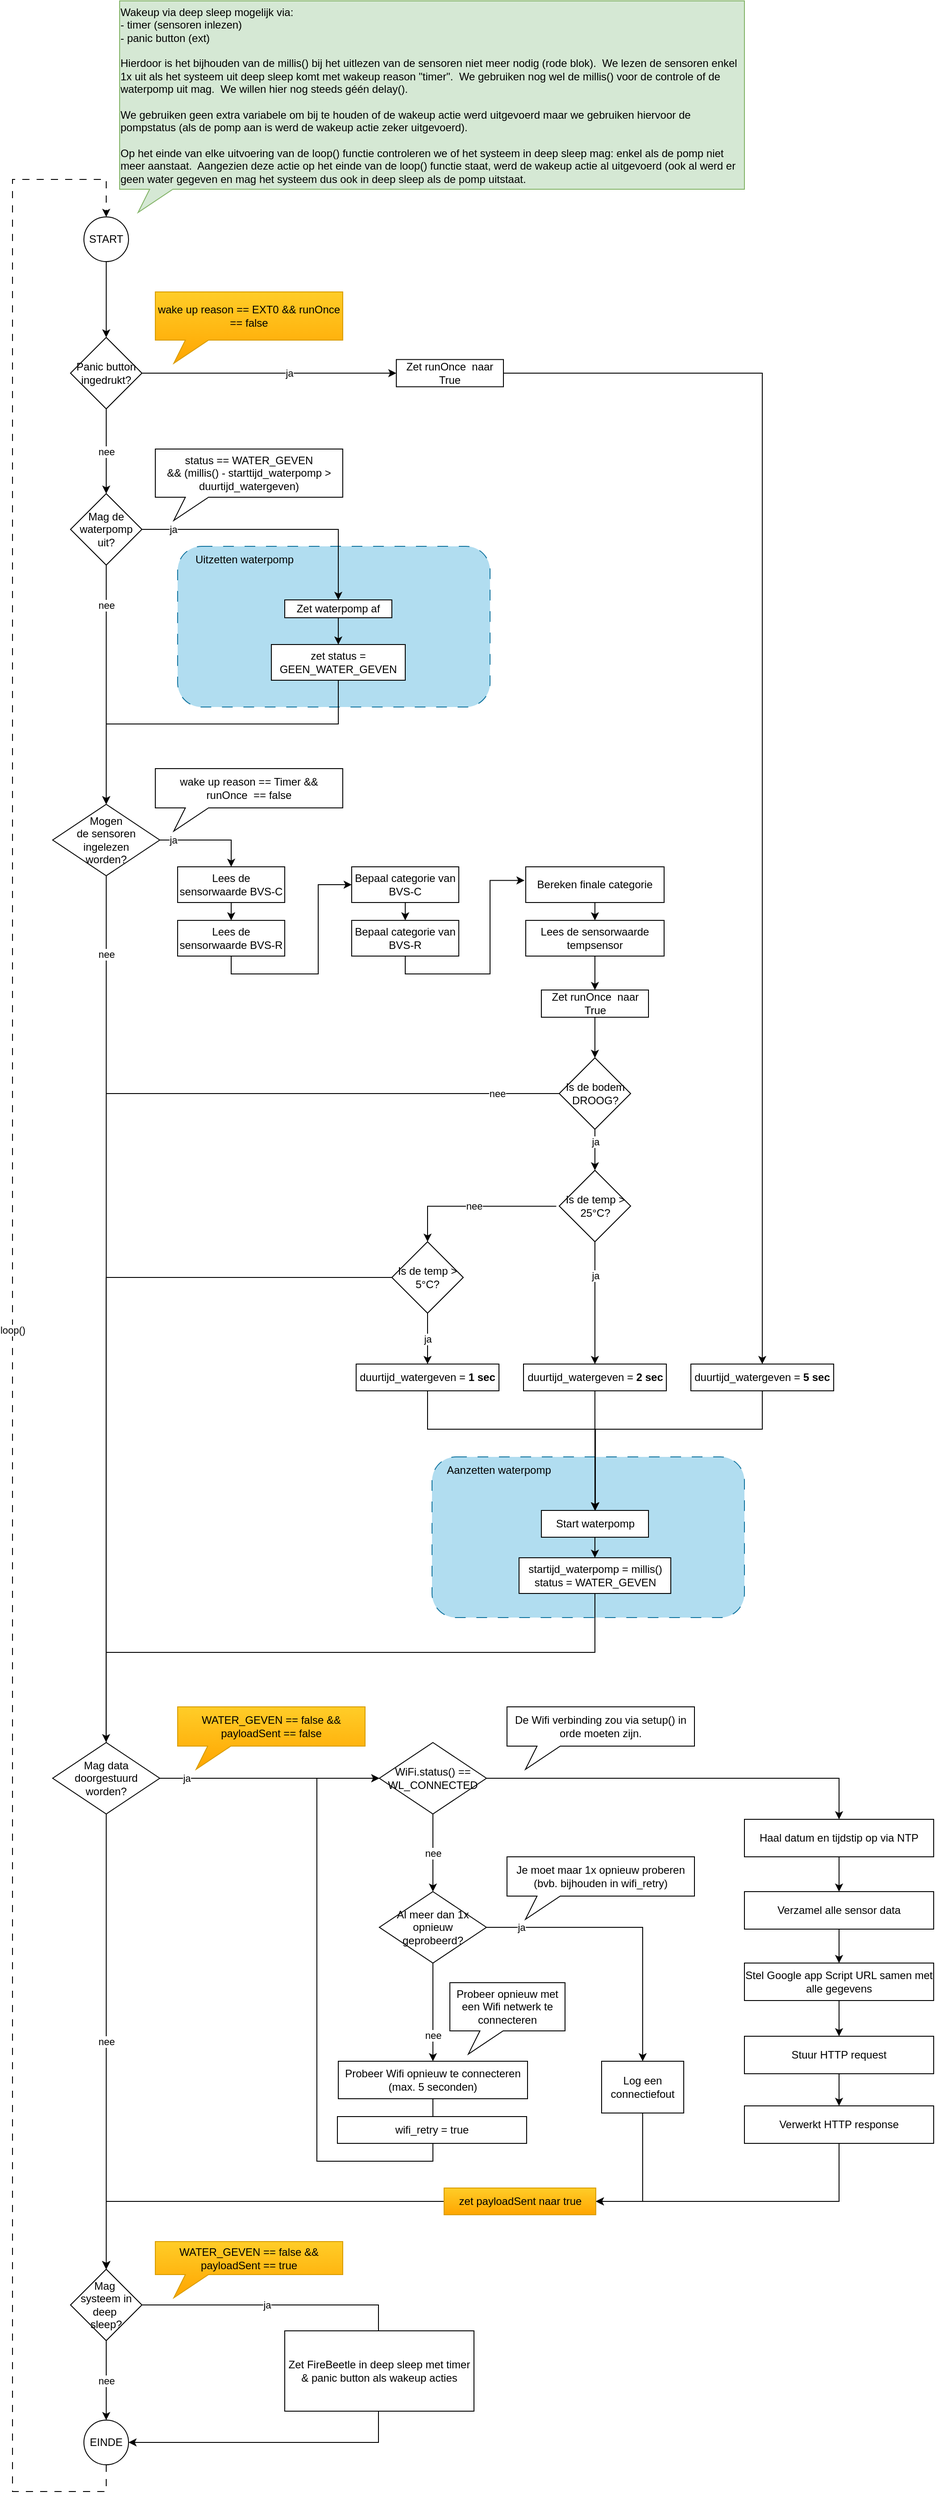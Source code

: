 <mxfile version="26.1.1">
  <diagram id="C5RBs43oDa-KdzZeNtuy" name="Page-1">
    <mxGraphModel dx="1471" dy="1125" grid="1" gridSize="10" guides="1" tooltips="1" connect="1" arrows="1" fold="1" page="1" pageScale="1" pageWidth="1654" pageHeight="2336" math="0" shadow="0">
      <root>
        <mxCell id="WIyWlLk6GJQsqaUBKTNV-0" />
        <mxCell id="WIyWlLk6GJQsqaUBKTNV-1" parent="WIyWlLk6GJQsqaUBKTNV-0" />
        <mxCell id="nx4mN9wmy4ZOvfLZEnnc-49" style="edgeStyle=orthogonalEdgeStyle;rounded=0;orthogonalLoop=1;jettySize=auto;html=1;exitX=0.5;exitY=1;exitDx=0;exitDy=0;entryX=0.5;entryY=0;entryDx=0;entryDy=0;" parent="WIyWlLk6GJQsqaUBKTNV-1" edge="1">
          <mxGeometry relative="1" as="geometry">
            <mxPoint x="-130" y="645" as="sourcePoint" />
          </mxGeometry>
        </mxCell>
        <mxCell id="nx4mN9wmy4ZOvfLZEnnc-50" style="edgeStyle=orthogonalEdgeStyle;rounded=0;orthogonalLoop=1;jettySize=auto;html=1;exitX=0.5;exitY=1;exitDx=0;exitDy=0;entryX=0.5;entryY=0;entryDx=0;entryDy=0;" parent="WIyWlLk6GJQsqaUBKTNV-1" edge="1">
          <mxGeometry relative="1" as="geometry">
            <mxPoint x="-130" y="720" as="sourcePoint" />
          </mxGeometry>
        </mxCell>
        <mxCell id="nx4mN9wmy4ZOvfLZEnnc-51" style="edgeStyle=orthogonalEdgeStyle;rounded=0;orthogonalLoop=1;jettySize=auto;html=1;exitX=0.5;exitY=1;exitDx=0;exitDy=0;entryX=0.5;entryY=0;entryDx=0;entryDy=0;" parent="WIyWlLk6GJQsqaUBKTNV-1" edge="1">
          <mxGeometry relative="1" as="geometry">
            <mxPoint x="-130" y="790" as="sourcePoint" />
          </mxGeometry>
        </mxCell>
        <mxCell id="nx4mN9wmy4ZOvfLZEnnc-52" style="edgeStyle=orthogonalEdgeStyle;rounded=0;orthogonalLoop=1;jettySize=auto;html=1;exitX=1;exitY=0.5;exitDx=0;exitDy=0;entryX=0;entryY=0.5;entryDx=0;entryDy=0;" parent="WIyWlLk6GJQsqaUBKTNV-1" edge="1">
          <mxGeometry relative="1" as="geometry">
            <mxPoint x="-80" y="835" as="sourcePoint" />
          </mxGeometry>
        </mxCell>
        <mxCell id="dcDvtBHvv8OwbOQFqPiR-0" value="&lt;div&gt;Mag&amp;nbsp;&lt;/div&gt;&lt;div&gt;systeem in deep&amp;nbsp;&lt;/div&gt;&lt;div&gt;sleep?&lt;/div&gt;" style="rhombus;whiteSpace=wrap;html=1;" vertex="1" parent="WIyWlLk6GJQsqaUBKTNV-1">
          <mxGeometry x="385" y="2571" width="80" height="80" as="geometry" />
        </mxCell>
        <mxCell id="dcDvtBHvv8OwbOQFqPiR-1" value="" style="rounded=1;whiteSpace=wrap;html=1;dashed=1;dashPattern=12 12;fillColor=#b1ddf0;strokeColor=#10739e;" vertex="1" parent="WIyWlLk6GJQsqaUBKTNV-1">
          <mxGeometry x="505" y="641" width="350" height="180" as="geometry" />
        </mxCell>
        <mxCell id="dcDvtBHvv8OwbOQFqPiR-2" value="" style="rounded=1;whiteSpace=wrap;html=1;dashed=1;dashPattern=12 12;fillColor=#b1ddf0;strokeColor=#10739e;" vertex="1" parent="WIyWlLk6GJQsqaUBKTNV-1">
          <mxGeometry x="790" y="1661" width="350" height="180" as="geometry" />
        </mxCell>
        <mxCell id="dcDvtBHvv8OwbOQFqPiR-3" value="START" style="ellipse;whiteSpace=wrap;html=1;aspect=fixed;" vertex="1" parent="WIyWlLk6GJQsqaUBKTNV-1">
          <mxGeometry x="400" y="272" width="50" height="50" as="geometry" />
        </mxCell>
        <mxCell id="dcDvtBHvv8OwbOQFqPiR-4" value="loop()" style="edgeStyle=orthogonalEdgeStyle;rounded=0;orthogonalLoop=1;jettySize=auto;html=1;exitX=0.5;exitY=1;exitDx=0;exitDy=0;entryX=0.5;entryY=0;entryDx=0;entryDy=0;dashed=1;dashPattern=8 8;" edge="1" parent="WIyWlLk6GJQsqaUBKTNV-1" source="dcDvtBHvv8OwbOQFqPiR-5" target="dcDvtBHvv8OwbOQFqPiR-3">
          <mxGeometry relative="1" as="geometry">
            <Array as="points">
              <mxPoint x="425" y="2820" />
              <mxPoint x="320" y="2820" />
              <mxPoint x="320" y="230" />
              <mxPoint x="425" y="230" />
            </Array>
          </mxGeometry>
        </mxCell>
        <mxCell id="dcDvtBHvv8OwbOQFqPiR-5" value="EINDE" style="ellipse;whiteSpace=wrap;html=1;aspect=fixed;" vertex="1" parent="WIyWlLk6GJQsqaUBKTNV-1">
          <mxGeometry x="400" y="2740" width="50" height="50" as="geometry" />
        </mxCell>
        <mxCell id="dcDvtBHvv8OwbOQFqPiR-6" value="" style="endArrow=classic;html=1;rounded=0;exitX=0.5;exitY=1;exitDx=0;exitDy=0;entryX=0.5;entryY=0;entryDx=0;entryDy=0;" edge="1" parent="WIyWlLk6GJQsqaUBKTNV-1" source="dcDvtBHvv8OwbOQFqPiR-10" target="dcDvtBHvv8OwbOQFqPiR-8">
          <mxGeometry width="50" height="50" relative="1" as="geometry">
            <mxPoint x="810" y="990" as="sourcePoint" />
            <mxPoint x="805.0" y="1040" as="targetPoint" />
          </mxGeometry>
        </mxCell>
        <mxCell id="dcDvtBHvv8OwbOQFqPiR-7" style="edgeStyle=orthogonalEdgeStyle;rounded=0;orthogonalLoop=1;jettySize=auto;html=1;exitX=0.5;exitY=1;exitDx=0;exitDy=0;entryX=0;entryY=0.5;entryDx=0;entryDy=0;" edge="1" parent="WIyWlLk6GJQsqaUBKTNV-1" source="dcDvtBHvv8OwbOQFqPiR-8" target="dcDvtBHvv8OwbOQFqPiR-12">
          <mxGeometry relative="1" as="geometry" />
        </mxCell>
        <mxCell id="dcDvtBHvv8OwbOQFqPiR-8" value="&lt;div&gt;Lees de sensorwaarde BVS-R&lt;/div&gt;" style="rounded=0;whiteSpace=wrap;html=1;" vertex="1" parent="WIyWlLk6GJQsqaUBKTNV-1">
          <mxGeometry x="505" y="1060" width="120" height="40" as="geometry" />
        </mxCell>
        <mxCell id="dcDvtBHvv8OwbOQFqPiR-9" value="nee" style="endArrow=classic;html=1;rounded=0;exitX=0.5;exitY=1;exitDx=0;exitDy=0;entryX=0.5;entryY=0;entryDx=0;entryDy=0;" edge="1" parent="WIyWlLk6GJQsqaUBKTNV-1" source="dcDvtBHvv8OwbOQFqPiR-42" target="dcDvtBHvv8OwbOQFqPiR-29">
          <mxGeometry width="50" height="50" relative="1" as="geometry">
            <mxPoint x="865" y="612" as="sourcePoint" />
            <mxPoint x="855" y="1052" as="targetPoint" />
          </mxGeometry>
        </mxCell>
        <mxCell id="dcDvtBHvv8OwbOQFqPiR-10" value="&lt;div&gt;Lees de sensorwaarde BVS-C&lt;/div&gt;" style="rounded=0;whiteSpace=wrap;html=1;" vertex="1" parent="WIyWlLk6GJQsqaUBKTNV-1">
          <mxGeometry x="505" y="1000" width="120" height="40" as="geometry" />
        </mxCell>
        <mxCell id="dcDvtBHvv8OwbOQFqPiR-11" style="edgeStyle=orthogonalEdgeStyle;rounded=0;orthogonalLoop=1;jettySize=auto;html=1;exitX=0.5;exitY=1;exitDx=0;exitDy=0;entryX=0.5;entryY=0;entryDx=0;entryDy=0;" edge="1" parent="WIyWlLk6GJQsqaUBKTNV-1" source="dcDvtBHvv8OwbOQFqPiR-12" target="dcDvtBHvv8OwbOQFqPiR-13">
          <mxGeometry relative="1" as="geometry" />
        </mxCell>
        <mxCell id="dcDvtBHvv8OwbOQFqPiR-12" value="Bepaal categorie van BVS-C" style="rounded=0;whiteSpace=wrap;html=1;" vertex="1" parent="WIyWlLk6GJQsqaUBKTNV-1">
          <mxGeometry x="700" y="1000" width="120" height="40" as="geometry" />
        </mxCell>
        <mxCell id="dcDvtBHvv8OwbOQFqPiR-13" value="Bepaal categorie van BVS-R" style="rounded=0;whiteSpace=wrap;html=1;" vertex="1" parent="WIyWlLk6GJQsqaUBKTNV-1">
          <mxGeometry x="700" y="1060" width="120" height="40" as="geometry" />
        </mxCell>
        <mxCell id="dcDvtBHvv8OwbOQFqPiR-100" value="" style="edgeStyle=orthogonalEdgeStyle;rounded=0;orthogonalLoop=1;jettySize=auto;html=1;" edge="1" parent="WIyWlLk6GJQsqaUBKTNV-1" source="dcDvtBHvv8OwbOQFqPiR-14" target="dcDvtBHvv8OwbOQFqPiR-99">
          <mxGeometry relative="1" as="geometry" />
        </mxCell>
        <mxCell id="dcDvtBHvv8OwbOQFqPiR-14" value="Lees de sensorwaarde tempsensor" style="rounded=0;whiteSpace=wrap;html=1;" vertex="1" parent="WIyWlLk6GJQsqaUBKTNV-1">
          <mxGeometry x="895" y="1060" width="155" height="40" as="geometry" />
        </mxCell>
        <mxCell id="dcDvtBHvv8OwbOQFqPiR-15" style="edgeStyle=orthogonalEdgeStyle;rounded=0;orthogonalLoop=1;jettySize=auto;html=1;exitX=0.5;exitY=1;exitDx=0;exitDy=0;entryX=0.5;entryY=0;entryDx=0;entryDy=0;" edge="1" parent="WIyWlLk6GJQsqaUBKTNV-1" source="dcDvtBHvv8OwbOQFqPiR-16" target="dcDvtBHvv8OwbOQFqPiR-14">
          <mxGeometry relative="1" as="geometry" />
        </mxCell>
        <mxCell id="dcDvtBHvv8OwbOQFqPiR-16" value="Bereken finale categorie" style="rounded=0;whiteSpace=wrap;html=1;" vertex="1" parent="WIyWlLk6GJQsqaUBKTNV-1">
          <mxGeometry x="895" y="1000" width="155" height="40" as="geometry" />
        </mxCell>
        <mxCell id="dcDvtBHvv8OwbOQFqPiR-17" style="edgeStyle=orthogonalEdgeStyle;rounded=0;orthogonalLoop=1;jettySize=auto;html=1;exitX=0.5;exitY=1;exitDx=0;exitDy=0;entryX=-0.009;entryY=0.382;entryDx=0;entryDy=0;entryPerimeter=0;" edge="1" parent="WIyWlLk6GJQsqaUBKTNV-1" source="dcDvtBHvv8OwbOQFqPiR-13" target="dcDvtBHvv8OwbOQFqPiR-16">
          <mxGeometry relative="1" as="geometry">
            <Array as="points">
              <mxPoint x="760" y="1120" />
              <mxPoint x="855" y="1120" />
              <mxPoint x="855" y="1015" />
            </Array>
          </mxGeometry>
        </mxCell>
        <mxCell id="dcDvtBHvv8OwbOQFqPiR-18" value="ja" style="edgeStyle=orthogonalEdgeStyle;rounded=0;orthogonalLoop=1;jettySize=auto;html=1;exitX=0.5;exitY=1;exitDx=0;exitDy=0;entryX=0.5;entryY=0;entryDx=0;entryDy=0;" edge="1" parent="WIyWlLk6GJQsqaUBKTNV-1" source="dcDvtBHvv8OwbOQFqPiR-20" target="dcDvtBHvv8OwbOQFqPiR-24">
          <mxGeometry x="-0.422" relative="1" as="geometry">
            <mxPoint as="offset" />
          </mxGeometry>
        </mxCell>
        <mxCell id="dcDvtBHvv8OwbOQFqPiR-19" value="nee" style="edgeStyle=orthogonalEdgeStyle;rounded=0;orthogonalLoop=1;jettySize=auto;html=1;exitX=0;exitY=0.5;exitDx=0;exitDy=0;entryX=0.5;entryY=0;entryDx=0;entryDy=0;" edge="1" parent="WIyWlLk6GJQsqaUBKTNV-1" source="dcDvtBHvv8OwbOQFqPiR-20" target="dcDvtBHvv8OwbOQFqPiR-0">
          <mxGeometry x="-0.924" relative="1" as="geometry">
            <mxPoint as="offset" />
          </mxGeometry>
        </mxCell>
        <mxCell id="dcDvtBHvv8OwbOQFqPiR-20" value="Is de bodem DROOG?" style="rhombus;whiteSpace=wrap;html=1;" vertex="1" parent="WIyWlLk6GJQsqaUBKTNV-1">
          <mxGeometry x="932.5" y="1214" width="80" height="80" as="geometry" />
        </mxCell>
        <mxCell id="dcDvtBHvv8OwbOQFqPiR-21" style="edgeStyle=orthogonalEdgeStyle;rounded=0;orthogonalLoop=1;jettySize=auto;html=1;exitX=0.5;exitY=1;exitDx=0;exitDy=0;entryX=0.5;entryY=0;entryDx=0;entryDy=0;" edge="1" parent="WIyWlLk6GJQsqaUBKTNV-1" source="dcDvtBHvv8OwbOQFqPiR-22" target="dcDvtBHvv8OwbOQFqPiR-36">
          <mxGeometry relative="1" as="geometry" />
        </mxCell>
        <mxCell id="dcDvtBHvv8OwbOQFqPiR-22" value="Start waterpomp" style="rounded=0;whiteSpace=wrap;html=1;" vertex="1" parent="WIyWlLk6GJQsqaUBKTNV-1">
          <mxGeometry x="912.5" y="1721" width="120" height="30" as="geometry" />
        </mxCell>
        <mxCell id="dcDvtBHvv8OwbOQFqPiR-23" value="nee" style="edgeStyle=orthogonalEdgeStyle;rounded=0;orthogonalLoop=1;jettySize=auto;html=1;exitX=-0.041;exitY=0.503;exitDx=0;exitDy=0;entryX=0.5;entryY=0;entryDx=0;entryDy=0;exitPerimeter=0;" edge="1" parent="WIyWlLk6GJQsqaUBKTNV-1" source="dcDvtBHvv8OwbOQFqPiR-24" target="dcDvtBHvv8OwbOQFqPiR-50">
          <mxGeometry relative="1" as="geometry" />
        </mxCell>
        <mxCell id="dcDvtBHvv8OwbOQFqPiR-24" value="Is de temp &amp;gt; 25°C?" style="rhombus;whiteSpace=wrap;html=1;" vertex="1" parent="WIyWlLk6GJQsqaUBKTNV-1">
          <mxGeometry x="932.5" y="1340" width="80" height="80" as="geometry" />
        </mxCell>
        <mxCell id="dcDvtBHvv8OwbOQFqPiR-25" style="edgeStyle=orthogonalEdgeStyle;rounded=0;orthogonalLoop=1;jettySize=auto;html=1;exitX=0.5;exitY=1;exitDx=0;exitDy=0;entryX=0.5;entryY=0;entryDx=0;entryDy=0;" edge="1" parent="WIyWlLk6GJQsqaUBKTNV-1" source="dcDvtBHvv8OwbOQFqPiR-26" target="dcDvtBHvv8OwbOQFqPiR-22">
          <mxGeometry relative="1" as="geometry">
            <mxPoint x="850" y="1720" as="targetPoint" />
            <Array as="points">
              <mxPoint x="973" y="1680" />
              <mxPoint x="973" y="1680" />
            </Array>
          </mxGeometry>
        </mxCell>
        <mxCell id="dcDvtBHvv8OwbOQFqPiR-26" value="duurtijd_watergeven = &lt;b&gt;2 sec&lt;/b&gt;" style="whiteSpace=wrap;html=1;" vertex="1" parent="WIyWlLk6GJQsqaUBKTNV-1">
          <mxGeometry x="892.5" y="1557" width="160" height="30" as="geometry" />
        </mxCell>
        <mxCell id="dcDvtBHvv8OwbOQFqPiR-27" value="&lt;div&gt;ja&lt;/div&gt;" style="edgeStyle=orthogonalEdgeStyle;rounded=0;orthogonalLoop=1;jettySize=auto;html=1;exitX=1;exitY=0.5;exitDx=0;exitDy=0;entryX=0.5;entryY=0;entryDx=0;entryDy=0;" edge="1" parent="WIyWlLk6GJQsqaUBKTNV-1" source="dcDvtBHvv8OwbOQFqPiR-29" target="dcDvtBHvv8OwbOQFqPiR-31">
          <mxGeometry x="-0.766" relative="1" as="geometry">
            <mxPoint as="offset" />
          </mxGeometry>
        </mxCell>
        <mxCell id="dcDvtBHvv8OwbOQFqPiR-28" value="nee" style="edgeStyle=orthogonalEdgeStyle;rounded=0;orthogonalLoop=1;jettySize=auto;html=1;exitX=0.5;exitY=1;exitDx=0;exitDy=0;entryX=0.5;entryY=0;entryDx=0;entryDy=0;" edge="1" parent="WIyWlLk6GJQsqaUBKTNV-1" source="dcDvtBHvv8OwbOQFqPiR-29" target="dcDvtBHvv8OwbOQFqPiR-39">
          <mxGeometry x="-0.667" relative="1" as="geometry">
            <mxPoint as="offset" />
          </mxGeometry>
        </mxCell>
        <mxCell id="dcDvtBHvv8OwbOQFqPiR-29" value="Mag de waterpomp uit?" style="rhombus;whiteSpace=wrap;html=1;" vertex="1" parent="WIyWlLk6GJQsqaUBKTNV-1">
          <mxGeometry x="385" y="582" width="80" height="80" as="geometry" />
        </mxCell>
        <mxCell id="dcDvtBHvv8OwbOQFqPiR-30" value="" style="edgeStyle=orthogonalEdgeStyle;rounded=0;orthogonalLoop=1;jettySize=auto;html=1;" edge="1" parent="WIyWlLk6GJQsqaUBKTNV-1" source="dcDvtBHvv8OwbOQFqPiR-31" target="dcDvtBHvv8OwbOQFqPiR-34">
          <mxGeometry relative="1" as="geometry" />
        </mxCell>
        <mxCell id="dcDvtBHvv8OwbOQFqPiR-31" value="Zet waterpomp af" style="rounded=0;whiteSpace=wrap;html=1;" vertex="1" parent="WIyWlLk6GJQsqaUBKTNV-1">
          <mxGeometry x="625" y="701" width="120" height="20" as="geometry" />
        </mxCell>
        <mxCell id="dcDvtBHvv8OwbOQFqPiR-32" value="status == WATER_GEVEN&lt;br&gt;&amp;amp;&amp;amp; (millis() - starttijd_waterpomp &amp;gt; duurtijd_watergeven)" style="whiteSpace=wrap;html=1;shape=mxgraph.basic.rectCallout;dx=46.67;dy=26;boundedLbl=1;" vertex="1" parent="WIyWlLk6GJQsqaUBKTNV-1">
          <mxGeometry x="480" y="532" width="210" height="80" as="geometry" />
        </mxCell>
        <mxCell id="dcDvtBHvv8OwbOQFqPiR-33" style="edgeStyle=orthogonalEdgeStyle;rounded=0;orthogonalLoop=1;jettySize=auto;html=1;exitX=0.5;exitY=1;exitDx=0;exitDy=0;entryX=0.5;entryY=0;entryDx=0;entryDy=0;" edge="1" parent="WIyWlLk6GJQsqaUBKTNV-1" source="dcDvtBHvv8OwbOQFqPiR-34" target="dcDvtBHvv8OwbOQFqPiR-39">
          <mxGeometry relative="1" as="geometry">
            <Array as="points">
              <mxPoint x="685" y="840" />
              <mxPoint x="425" y="840" />
            </Array>
          </mxGeometry>
        </mxCell>
        <mxCell id="dcDvtBHvv8OwbOQFqPiR-34" value="zet status = GEEN_WATER_GEVEN" style="rounded=0;whiteSpace=wrap;html=1;" vertex="1" parent="WIyWlLk6GJQsqaUBKTNV-1">
          <mxGeometry x="610" y="751" width="150" height="40" as="geometry" />
        </mxCell>
        <mxCell id="dcDvtBHvv8OwbOQFqPiR-35" style="edgeStyle=orthogonalEdgeStyle;rounded=0;orthogonalLoop=1;jettySize=auto;html=1;exitX=0.5;exitY=1;exitDx=0;exitDy=0;entryX=0.5;entryY=0;entryDx=0;entryDy=0;" edge="1" parent="WIyWlLk6GJQsqaUBKTNV-1" source="dcDvtBHvv8OwbOQFqPiR-36" target="dcDvtBHvv8OwbOQFqPiR-0">
          <mxGeometry relative="1" as="geometry">
            <Array as="points">
              <mxPoint x="973" y="1880" />
              <mxPoint x="425" y="1880" />
            </Array>
          </mxGeometry>
        </mxCell>
        <mxCell id="dcDvtBHvv8OwbOQFqPiR-36" value="startijd_waterpomp = millis()&lt;br&gt;status = WATER_GEVEN" style="rounded=0;whiteSpace=wrap;html=1;" vertex="1" parent="WIyWlLk6GJQsqaUBKTNV-1">
          <mxGeometry x="887.5" y="1774" width="170" height="40" as="geometry" />
        </mxCell>
        <mxCell id="dcDvtBHvv8OwbOQFqPiR-37" value="ja" style="edgeStyle=orthogonalEdgeStyle;rounded=0;orthogonalLoop=1;jettySize=auto;html=1;exitX=1;exitY=0.5;exitDx=0;exitDy=0;entryX=0.5;entryY=0;entryDx=0;entryDy=0;" edge="1" parent="WIyWlLk6GJQsqaUBKTNV-1" source="dcDvtBHvv8OwbOQFqPiR-39" target="dcDvtBHvv8OwbOQFqPiR-10">
          <mxGeometry x="-0.727" relative="1" as="geometry">
            <mxPoint as="offset" />
          </mxGeometry>
        </mxCell>
        <mxCell id="dcDvtBHvv8OwbOQFqPiR-38" value="nee" style="edgeStyle=orthogonalEdgeStyle;rounded=0;orthogonalLoop=1;jettySize=auto;html=1;exitX=0.5;exitY=1;exitDx=0;exitDy=0;entryX=0.5;entryY=0;entryDx=0;entryDy=0;" edge="1" parent="WIyWlLk6GJQsqaUBKTNV-1" source="dcDvtBHvv8OwbOQFqPiR-39" target="dcDvtBHvv8OwbOQFqPiR-0">
          <mxGeometry x="-0.887" relative="1" as="geometry">
            <mxPoint as="offset" />
          </mxGeometry>
        </mxCell>
        <mxCell id="dcDvtBHvv8OwbOQFqPiR-39" value="Mogen &lt;br&gt;de sensoren ingelezen &lt;br&gt;worden?" style="rhombus;whiteSpace=wrap;html=1;" vertex="1" parent="WIyWlLk6GJQsqaUBKTNV-1">
          <mxGeometry x="365" y="930" width="120" height="80" as="geometry" />
        </mxCell>
        <mxCell id="dcDvtBHvv8OwbOQFqPiR-40" value="wake up reason == Timer &amp;amp;&amp;amp; runOnce&amp;nbsp;&amp;nbsp;== false" style="whiteSpace=wrap;html=1;shape=mxgraph.basic.rectCallout;dx=46.67;dy=26;boundedLbl=1;" vertex="1" parent="WIyWlLk6GJQsqaUBKTNV-1">
          <mxGeometry x="480" y="890" width="210" height="70" as="geometry" />
        </mxCell>
        <mxCell id="dcDvtBHvv8OwbOQFqPiR-41" value="" style="endArrow=classic;html=1;rounded=0;exitX=0.5;exitY=1;exitDx=0;exitDy=0;entryX=0.5;entryY=0;entryDx=0;entryDy=0;" edge="1" parent="WIyWlLk6GJQsqaUBKTNV-1" source="dcDvtBHvv8OwbOQFqPiR-3" target="dcDvtBHvv8OwbOQFqPiR-42">
          <mxGeometry width="50" height="50" relative="1" as="geometry">
            <mxPoint x="425" y="172" as="sourcePoint" />
            <mxPoint x="425" y="582" as="targetPoint" />
          </mxGeometry>
        </mxCell>
        <mxCell id="dcDvtBHvv8OwbOQFqPiR-97" style="edgeStyle=orthogonalEdgeStyle;rounded=0;orthogonalLoop=1;jettySize=auto;html=1;exitX=1;exitY=0.5;exitDx=0;exitDy=0;entryX=0;entryY=0.5;entryDx=0;entryDy=0;" edge="1" parent="WIyWlLk6GJQsqaUBKTNV-1" source="dcDvtBHvv8OwbOQFqPiR-42" target="dcDvtBHvv8OwbOQFqPiR-94">
          <mxGeometry relative="1" as="geometry" />
        </mxCell>
        <mxCell id="dcDvtBHvv8OwbOQFqPiR-42" value="Panic button ingedrukt?" style="rhombus;whiteSpace=wrap;html=1;" vertex="1" parent="WIyWlLk6GJQsqaUBKTNV-1">
          <mxGeometry x="385" y="407" width="80" height="80" as="geometry" />
        </mxCell>
        <mxCell id="dcDvtBHvv8OwbOQFqPiR-43" value="ja" style="edgeStyle=orthogonalEdgeStyle;rounded=0;orthogonalLoop=1;jettySize=auto;html=1;entryX=0.5;entryY=0;entryDx=0;entryDy=0;" edge="1" parent="WIyWlLk6GJQsqaUBKTNV-1" source="dcDvtBHvv8OwbOQFqPiR-94" target="dcDvtBHvv8OwbOQFqPiR-54">
          <mxGeometry x="-1" y="-240" relative="1" as="geometry">
            <mxPoint x="1290" y="1530" as="targetPoint" />
            <mxPoint x="465" y="321" as="sourcePoint" />
            <mxPoint x="-240" y="-240" as="offset" />
          </mxGeometry>
        </mxCell>
        <mxCell id="dcDvtBHvv8OwbOQFqPiR-44" value="wake up reason == EXT0 &amp;amp;&amp;amp; runOnce == false" style="whiteSpace=wrap;html=1;shape=mxgraph.basic.rectCallout;dx=46.67;dy=26;boundedLbl=1;fillColor=#ffcd28;gradientColor=#ffa500;strokeColor=#d79b00;" vertex="1" parent="WIyWlLk6GJQsqaUBKTNV-1">
          <mxGeometry x="480" y="356" width="210" height="80" as="geometry" />
        </mxCell>
        <mxCell id="dcDvtBHvv8OwbOQFqPiR-45" value="Aanzetten waterpomp" style="text;html=1;align=center;verticalAlign=middle;whiteSpace=wrap;rounded=0;" vertex="1" parent="WIyWlLk6GJQsqaUBKTNV-1">
          <mxGeometry x="800" y="1661" width="130" height="30" as="geometry" />
        </mxCell>
        <mxCell id="dcDvtBHvv8OwbOQFqPiR-46" value="Uitzetten waterpomp" style="text;html=1;align=center;verticalAlign=middle;whiteSpace=wrap;rounded=0;" vertex="1" parent="WIyWlLk6GJQsqaUBKTNV-1">
          <mxGeometry x="515" y="641" width="130" height="30" as="geometry" />
        </mxCell>
        <mxCell id="dcDvtBHvv8OwbOQFqPiR-47" value="ja" style="edgeStyle=orthogonalEdgeStyle;rounded=0;orthogonalLoop=1;jettySize=auto;html=1;exitX=0.5;exitY=1;exitDx=0;exitDy=0;" edge="1" parent="WIyWlLk6GJQsqaUBKTNV-1" source="dcDvtBHvv8OwbOQFqPiR-24" target="dcDvtBHvv8OwbOQFqPiR-26">
          <mxGeometry x="-0.455" relative="1" as="geometry">
            <mxPoint x="933" y="1380" as="sourcePoint" />
            <mxPoint x="973" y="1470" as="targetPoint" />
            <Array as="points" />
            <mxPoint as="offset" />
          </mxGeometry>
        </mxCell>
        <mxCell id="dcDvtBHvv8OwbOQFqPiR-48" value="ja" style="edgeStyle=orthogonalEdgeStyle;rounded=0;orthogonalLoop=1;jettySize=auto;html=1;exitX=0.5;exitY=1;exitDx=0;exitDy=0;entryX=0.5;entryY=0;entryDx=0;entryDy=0;" edge="1" parent="WIyWlLk6GJQsqaUBKTNV-1" source="dcDvtBHvv8OwbOQFqPiR-50" target="dcDvtBHvv8OwbOQFqPiR-52">
          <mxGeometry relative="1" as="geometry">
            <mxPoint x="785" y="1530" as="targetPoint" />
          </mxGeometry>
        </mxCell>
        <mxCell id="dcDvtBHvv8OwbOQFqPiR-49" value="ja" style="edgeStyle=orthogonalEdgeStyle;rounded=0;orthogonalLoop=1;jettySize=auto;html=1;exitX=1;exitY=0.5;exitDx=0;exitDy=0;entryX=0;entryY=0.5;entryDx=0;entryDy=0;" edge="1" parent="WIyWlLk6GJQsqaUBKTNV-1" source="dcDvtBHvv8OwbOQFqPiR-61" target="dcDvtBHvv8OwbOQFqPiR-65">
          <mxGeometry x="-0.757" relative="1" as="geometry">
            <mxPoint as="offset" />
          </mxGeometry>
        </mxCell>
        <mxCell id="dcDvtBHvv8OwbOQFqPiR-50" value="Is de temp &amp;gt; 5°C?" style="rhombus;whiteSpace=wrap;html=1;" vertex="1" parent="WIyWlLk6GJQsqaUBKTNV-1">
          <mxGeometry x="745" y="1420" width="80" height="80" as="geometry" />
        </mxCell>
        <mxCell id="dcDvtBHvv8OwbOQFqPiR-51" style="edgeStyle=orthogonalEdgeStyle;rounded=0;orthogonalLoop=1;jettySize=auto;html=1;exitX=0.5;exitY=1;exitDx=0;exitDy=0;" edge="1" parent="WIyWlLk6GJQsqaUBKTNV-1" source="dcDvtBHvv8OwbOQFqPiR-52" target="dcDvtBHvv8OwbOQFqPiR-22">
          <mxGeometry relative="1" as="geometry">
            <Array as="points">
              <mxPoint x="785" y="1630" />
              <mxPoint x="973" y="1630" />
            </Array>
          </mxGeometry>
        </mxCell>
        <mxCell id="dcDvtBHvv8OwbOQFqPiR-52" value="duurtijd_watergeven = &lt;b&gt;1 sec&lt;/b&gt;" style="whiteSpace=wrap;html=1;" vertex="1" parent="WIyWlLk6GJQsqaUBKTNV-1">
          <mxGeometry x="705" y="1557" width="160" height="30" as="geometry" />
        </mxCell>
        <mxCell id="dcDvtBHvv8OwbOQFqPiR-53" style="edgeStyle=orthogonalEdgeStyle;rounded=0;orthogonalLoop=1;jettySize=auto;html=1;entryX=0.5;entryY=0;entryDx=0;entryDy=0;" edge="1" parent="WIyWlLk6GJQsqaUBKTNV-1" source="dcDvtBHvv8OwbOQFqPiR-54" target="dcDvtBHvv8OwbOQFqPiR-22">
          <mxGeometry relative="1" as="geometry">
            <Array as="points">
              <mxPoint x="1160" y="1630" />
              <mxPoint x="973" y="1630" />
            </Array>
          </mxGeometry>
        </mxCell>
        <mxCell id="dcDvtBHvv8OwbOQFqPiR-54" value="duurtijd_watergeven = &lt;b&gt;5 sec&lt;/b&gt;" style="whiteSpace=wrap;html=1;" vertex="1" parent="WIyWlLk6GJQsqaUBKTNV-1">
          <mxGeometry x="1080" y="1557" width="160" height="30" as="geometry" />
        </mxCell>
        <mxCell id="dcDvtBHvv8OwbOQFqPiR-55" value="nee" style="edgeStyle=orthogonalEdgeStyle;rounded=0;orthogonalLoop=1;jettySize=auto;html=1;entryX=0.5;entryY=0;entryDx=0;entryDy=0;" edge="1" parent="WIyWlLk6GJQsqaUBKTNV-1" source="dcDvtBHvv8OwbOQFqPiR-0" target="dcDvtBHvv8OwbOQFqPiR-5">
          <mxGeometry relative="1" as="geometry" />
        </mxCell>
        <mxCell id="dcDvtBHvv8OwbOQFqPiR-56" value="ja" style="edgeStyle=orthogonalEdgeStyle;rounded=0;orthogonalLoop=1;jettySize=auto;html=1;entryX=1;entryY=0.5;entryDx=0;entryDy=0;" edge="1" parent="WIyWlLk6GJQsqaUBKTNV-1" source="dcDvtBHvv8OwbOQFqPiR-0" target="dcDvtBHvv8OwbOQFqPiR-5">
          <mxGeometry x="-0.6" relative="1" as="geometry">
            <mxPoint x="630" y="2660" as="targetPoint" />
            <mxPoint x="465" y="2493" as="sourcePoint" />
            <mxPoint as="offset" />
            <Array as="points">
              <mxPoint x="730" y="2611" />
              <mxPoint x="730" y="2765" />
            </Array>
          </mxGeometry>
        </mxCell>
        <mxCell id="dcDvtBHvv8OwbOQFqPiR-57" value="WATER_GEVEN == false &amp;amp;&amp;amp; payloadSent == true" style="whiteSpace=wrap;html=1;shape=mxgraph.basic.rectCallout;dx=46.67;dy=26;boundedLbl=1;fillColor=#ffcd28;gradientColor=#ffa500;strokeColor=#d79b00;" vertex="1" parent="WIyWlLk6GJQsqaUBKTNV-1">
          <mxGeometry x="480" y="2540" width="210" height="63" as="geometry" />
        </mxCell>
        <mxCell id="dcDvtBHvv8OwbOQFqPiR-58" value="&lt;div align=&quot;left&quot;&gt;Wakeup via deep sleep mogelijk via:&lt;br&gt;- timer (sensoren inlezen)&lt;br&gt;- panic button (ext)&lt;br&gt;&lt;br&gt;Hierdoor is het bijhouden van de millis() bij het uitlezen van de sensoren niet meer nodig (rode blok).&amp;nbsp; We lezen de sensoren enkel 1x uit als het systeem uit deep sleep komt met wakeup reason &quot;timer&quot;.&amp;nbsp; We gebruiken nog wel de millis() voor de controle of de waterpomp uit mag.&amp;nbsp; We willen hier nog steeds géén delay().&lt;/div&gt;&lt;div align=&quot;left&quot;&gt;&lt;br&gt;&lt;/div&gt;&lt;div align=&quot;left&quot;&gt;We gebruiken geen extra variabele om bij te houden of de wakeup actie werd uitgevoerd maar we gebruiken hiervoor de pompstatus (als de pomp aan is werd de wakeup actie zeker uitgevoerd).&lt;/div&gt;&lt;div align=&quot;left&quot;&gt;&lt;br&gt;&lt;/div&gt;&lt;div align=&quot;left&quot;&gt;Op het einde van elke uitvoering van de loop() functie controleren we of het systeem in deep sleep mag: enkel als de pomp niet meer aanstaat.&amp;nbsp; Aangezien deze actie op het einde van de loop() functie staat, werd de wakeup actie al uitgevoerd (ook al werd er geen water gegeven en mag het systeem dus ook in deep sleep als de pomp uitstaat.&lt;/div&gt;" style="whiteSpace=wrap;html=1;shape=mxgraph.basic.rectCallout;dx=46.67;dy=26;boundedLbl=1;fillColor=#d5e8d4;strokeColor=#82b366;" vertex="1" parent="WIyWlLk6GJQsqaUBKTNV-1">
          <mxGeometry x="440" y="30" width="700" height="237" as="geometry" />
        </mxCell>
        <mxCell id="dcDvtBHvv8OwbOQFqPiR-59" value="" style="edgeStyle=orthogonalEdgeStyle;rounded=0;orthogonalLoop=1;jettySize=auto;html=1;exitX=0;exitY=0.5;exitDx=0;exitDy=0;entryX=0.499;entryY=-0.005;entryDx=0;entryDy=0;entryPerimeter=0;" edge="1" parent="WIyWlLk6GJQsqaUBKTNV-1" source="dcDvtBHvv8OwbOQFqPiR-50" target="dcDvtBHvv8OwbOQFqPiR-61">
          <mxGeometry x="-0.903" relative="1" as="geometry">
            <mxPoint as="offset" />
            <mxPoint x="745" y="1460" as="sourcePoint" />
            <mxPoint x="425" y="2244" as="targetPoint" />
          </mxGeometry>
        </mxCell>
        <mxCell id="dcDvtBHvv8OwbOQFqPiR-60" value="nee" style="edgeStyle=orthogonalEdgeStyle;rounded=0;orthogonalLoop=1;jettySize=auto;html=1;entryX=0.5;entryY=0;entryDx=0;entryDy=0;" edge="1" parent="WIyWlLk6GJQsqaUBKTNV-1" source="dcDvtBHvv8OwbOQFqPiR-61" target="dcDvtBHvv8OwbOQFqPiR-0">
          <mxGeometry relative="1" as="geometry" />
        </mxCell>
        <mxCell id="dcDvtBHvv8OwbOQFqPiR-61" value="Mag data doorgestuurd worden?" style="rhombus;whiteSpace=wrap;html=1;" vertex="1" parent="WIyWlLk6GJQsqaUBKTNV-1">
          <mxGeometry x="365" y="1981" width="120" height="80" as="geometry" />
        </mxCell>
        <mxCell id="dcDvtBHvv8OwbOQFqPiR-62" value="WATER_GEVEN == false &amp;amp;&amp;amp; payloadSent == false" style="whiteSpace=wrap;html=1;shape=mxgraph.basic.rectCallout;dx=46.67;dy=26;boundedLbl=1;fillColor=#ffcd28;gradientColor=#ffa500;strokeColor=#d79b00;" vertex="1" parent="WIyWlLk6GJQsqaUBKTNV-1">
          <mxGeometry x="505" y="1941" width="210" height="70" as="geometry" />
        </mxCell>
        <mxCell id="dcDvtBHvv8OwbOQFqPiR-63" value="nee" style="edgeStyle=orthogonalEdgeStyle;rounded=0;orthogonalLoop=1;jettySize=auto;html=1;exitX=0.5;exitY=1;exitDx=0;exitDy=0;entryX=0.5;entryY=0;entryDx=0;entryDy=0;" edge="1" parent="WIyWlLk6GJQsqaUBKTNV-1" source="dcDvtBHvv8OwbOQFqPiR-72" target="dcDvtBHvv8OwbOQFqPiR-68">
          <mxGeometry x="0.473" relative="1" as="geometry">
            <mxPoint x="791" y="2159" as="targetPoint" />
            <mxPoint as="offset" />
          </mxGeometry>
        </mxCell>
        <mxCell id="dcDvtBHvv8OwbOQFqPiR-107" style="edgeStyle=orthogonalEdgeStyle;rounded=0;orthogonalLoop=1;jettySize=auto;html=1;entryX=0.5;entryY=0;entryDx=0;entryDy=0;" edge="1" parent="WIyWlLk6GJQsqaUBKTNV-1" source="dcDvtBHvv8OwbOQFqPiR-65" target="dcDvtBHvv8OwbOQFqPiR-102">
          <mxGeometry relative="1" as="geometry" />
        </mxCell>
        <mxCell id="dcDvtBHvv8OwbOQFqPiR-65" value="WiFi.status() == WL_CONNECTED" style="rhombus;whiteSpace=wrap;html=1;" vertex="1" parent="WIyWlLk6GJQsqaUBKTNV-1">
          <mxGeometry x="731" y="1981" width="120" height="80" as="geometry" />
        </mxCell>
        <mxCell id="dcDvtBHvv8OwbOQFqPiR-66" value="De Wifi verbinding zou via setup() in orde moeten zijn. " style="whiteSpace=wrap;html=1;shape=mxgraph.basic.rectCallout;dx=46.67;dy=26;boundedLbl=1;" vertex="1" parent="WIyWlLk6GJQsqaUBKTNV-1">
          <mxGeometry x="874" y="1941" width="210" height="70" as="geometry" />
        </mxCell>
        <mxCell id="dcDvtBHvv8OwbOQFqPiR-67" style="edgeStyle=orthogonalEdgeStyle;rounded=0;orthogonalLoop=1;jettySize=auto;html=1;exitX=0.5;exitY=1;exitDx=0;exitDy=0;entryX=0;entryY=0.5;entryDx=0;entryDy=0;" edge="1" parent="WIyWlLk6GJQsqaUBKTNV-1" source="dcDvtBHvv8OwbOQFqPiR-68" target="dcDvtBHvv8OwbOQFqPiR-65">
          <mxGeometry relative="1" as="geometry">
            <Array as="points">
              <mxPoint x="791" y="2450" />
              <mxPoint x="661" y="2450" />
              <mxPoint x="661" y="2021" />
            </Array>
          </mxGeometry>
        </mxCell>
        <mxCell id="dcDvtBHvv8OwbOQFqPiR-68" value="Probeer Wifi opnieuw te connecteren (max. 5 seconden)" style="rounded=0;whiteSpace=wrap;html=1;" vertex="1" parent="WIyWlLk6GJQsqaUBKTNV-1">
          <mxGeometry x="685" y="2338" width="212" height="42" as="geometry" />
        </mxCell>
        <mxCell id="dcDvtBHvv8OwbOQFqPiR-69" value="Probeer opnieuw met een Wifi netwerk te connecteren" style="whiteSpace=wrap;html=1;shape=mxgraph.basic.rectCallout;dx=46.67;dy=26;boundedLbl=1;" vertex="1" parent="WIyWlLk6GJQsqaUBKTNV-1">
          <mxGeometry x="810" y="2250" width="129" height="80" as="geometry" />
        </mxCell>
        <mxCell id="dcDvtBHvv8OwbOQFqPiR-70" value="nee" style="edgeStyle=orthogonalEdgeStyle;rounded=0;orthogonalLoop=1;jettySize=auto;html=1;exitX=0.5;exitY=1;exitDx=0;exitDy=0;entryX=0.5;entryY=0;entryDx=0;entryDy=0;" edge="1" parent="WIyWlLk6GJQsqaUBKTNV-1" source="dcDvtBHvv8OwbOQFqPiR-65" target="dcDvtBHvv8OwbOQFqPiR-72">
          <mxGeometry relative="1" as="geometry">
            <mxPoint x="791" y="2273" as="targetPoint" />
            <mxPoint x="791" y="2061" as="sourcePoint" />
          </mxGeometry>
        </mxCell>
        <mxCell id="dcDvtBHvv8OwbOQFqPiR-71" value="ja" style="edgeStyle=orthogonalEdgeStyle;rounded=0;orthogonalLoop=1;jettySize=auto;html=1;exitX=1;exitY=0.5;exitDx=0;exitDy=0;" edge="1" parent="WIyWlLk6GJQsqaUBKTNV-1" source="dcDvtBHvv8OwbOQFqPiR-72" target="dcDvtBHvv8OwbOQFqPiR-75">
          <mxGeometry x="-0.76" relative="1" as="geometry">
            <mxPoint as="offset" />
          </mxGeometry>
        </mxCell>
        <mxCell id="dcDvtBHvv8OwbOQFqPiR-72" value="Al meer dan 1x opnieuw &lt;br&gt;geprobeerd?" style="rhombus;whiteSpace=wrap;html=1;" vertex="1" parent="WIyWlLk6GJQsqaUBKTNV-1">
          <mxGeometry x="731" y="2148" width="120" height="80" as="geometry" />
        </mxCell>
        <mxCell id="dcDvtBHvv8OwbOQFqPiR-73" value="&lt;div&gt;Je moet maar 1x opnieuw proberen&lt;/div&gt;&lt;div&gt;(bvb. bijhouden in wifi_retry)&lt;/div&gt;" style="whiteSpace=wrap;html=1;shape=mxgraph.basic.rectCallout;dx=46.67;dy=26;boundedLbl=1;" vertex="1" parent="WIyWlLk6GJQsqaUBKTNV-1">
          <mxGeometry x="874" y="2109" width="210" height="70" as="geometry" />
        </mxCell>
        <mxCell id="dcDvtBHvv8OwbOQFqPiR-74" style="edgeStyle=orthogonalEdgeStyle;rounded=0;orthogonalLoop=1;jettySize=auto;html=1;exitX=0.5;exitY=1;exitDx=0;exitDy=0;entryX=1;entryY=0.5;entryDx=0;entryDy=0;" edge="1" parent="WIyWlLk6GJQsqaUBKTNV-1" source="dcDvtBHvv8OwbOQFqPiR-75" target="dcDvtBHvv8OwbOQFqPiR-77">
          <mxGeometry relative="1" as="geometry" />
        </mxCell>
        <mxCell id="dcDvtBHvv8OwbOQFqPiR-75" value="Log een connectiefout" style="rounded=0;whiteSpace=wrap;html=1;" vertex="1" parent="WIyWlLk6GJQsqaUBKTNV-1">
          <mxGeometry x="980" y="2338" width="92" height="58" as="geometry" />
        </mxCell>
        <mxCell id="dcDvtBHvv8OwbOQFqPiR-76" style="edgeStyle=orthogonalEdgeStyle;rounded=0;orthogonalLoop=1;jettySize=auto;html=1;entryX=0.5;entryY=0;entryDx=0;entryDy=0;" edge="1" parent="WIyWlLk6GJQsqaUBKTNV-1" source="dcDvtBHvv8OwbOQFqPiR-77" target="dcDvtBHvv8OwbOQFqPiR-0">
          <mxGeometry relative="1" as="geometry">
            <mxPoint x="450" y="2530" as="targetPoint" />
          </mxGeometry>
        </mxCell>
        <mxCell id="dcDvtBHvv8OwbOQFqPiR-77" value="zet payloadSent naar true" style="rounded=0;whiteSpace=wrap;html=1;fillColor=#ffcd28;gradientColor=#ffa500;strokeColor=#d79b00;" vertex="1" parent="WIyWlLk6GJQsqaUBKTNV-1">
          <mxGeometry x="803.5" y="2480" width="170" height="30" as="geometry" />
        </mxCell>
        <mxCell id="dcDvtBHvv8OwbOQFqPiR-78" value="wifi_retry = true" style="rounded=0;whiteSpace=wrap;html=1;" vertex="1" parent="WIyWlLk6GJQsqaUBKTNV-1">
          <mxGeometry x="684" y="2400" width="212" height="30" as="geometry" />
        </mxCell>
        <mxCell id="dcDvtBHvv8OwbOQFqPiR-94" value="Zet runOnce&amp;nbsp;&amp;nbsp;naar True" style="rounded=0;whiteSpace=wrap;html=1;" vertex="1" parent="WIyWlLk6GJQsqaUBKTNV-1">
          <mxGeometry x="750" y="431.75" width="120" height="30.5" as="geometry" />
        </mxCell>
        <mxCell id="dcDvtBHvv8OwbOQFqPiR-101" value="" style="edgeStyle=orthogonalEdgeStyle;rounded=0;orthogonalLoop=1;jettySize=auto;html=1;" edge="1" parent="WIyWlLk6GJQsqaUBKTNV-1" source="dcDvtBHvv8OwbOQFqPiR-99" target="dcDvtBHvv8OwbOQFqPiR-20">
          <mxGeometry relative="1" as="geometry" />
        </mxCell>
        <mxCell id="dcDvtBHvv8OwbOQFqPiR-99" value="Zet runOnce&amp;nbsp;&amp;nbsp;naar True" style="rounded=0;whiteSpace=wrap;html=1;" vertex="1" parent="WIyWlLk6GJQsqaUBKTNV-1">
          <mxGeometry x="912.5" y="1138" width="120" height="30.5" as="geometry" />
        </mxCell>
        <mxCell id="dcDvtBHvv8OwbOQFqPiR-110" style="edgeStyle=orthogonalEdgeStyle;rounded=0;orthogonalLoop=1;jettySize=auto;html=1;exitX=0.5;exitY=1;exitDx=0;exitDy=0;entryX=0.5;entryY=0;entryDx=0;entryDy=0;" edge="1" parent="WIyWlLk6GJQsqaUBKTNV-1" source="dcDvtBHvv8OwbOQFqPiR-102" target="dcDvtBHvv8OwbOQFqPiR-103">
          <mxGeometry relative="1" as="geometry" />
        </mxCell>
        <mxCell id="dcDvtBHvv8OwbOQFqPiR-102" value="Haal datum en tijdstip op via NTP" style="rounded=0;whiteSpace=wrap;html=1;" vertex="1" parent="WIyWlLk6GJQsqaUBKTNV-1">
          <mxGeometry x="1140" y="2067" width="212" height="42" as="geometry" />
        </mxCell>
        <mxCell id="dcDvtBHvv8OwbOQFqPiR-111" style="edgeStyle=orthogonalEdgeStyle;rounded=0;orthogonalLoop=1;jettySize=auto;html=1;exitX=0.5;exitY=1;exitDx=0;exitDy=0;entryX=0.5;entryY=0;entryDx=0;entryDy=0;" edge="1" parent="WIyWlLk6GJQsqaUBKTNV-1" source="dcDvtBHvv8OwbOQFqPiR-103" target="dcDvtBHvv8OwbOQFqPiR-104">
          <mxGeometry relative="1" as="geometry" />
        </mxCell>
        <mxCell id="dcDvtBHvv8OwbOQFqPiR-103" value="Verzamel alle sensor data" style="rounded=0;whiteSpace=wrap;html=1;" vertex="1" parent="WIyWlLk6GJQsqaUBKTNV-1">
          <mxGeometry x="1140" y="2148" width="212" height="42" as="geometry" />
        </mxCell>
        <mxCell id="dcDvtBHvv8OwbOQFqPiR-112" style="edgeStyle=orthogonalEdgeStyle;rounded=0;orthogonalLoop=1;jettySize=auto;html=1;exitX=0.5;exitY=1;exitDx=0;exitDy=0;entryX=0.5;entryY=0;entryDx=0;entryDy=0;" edge="1" parent="WIyWlLk6GJQsqaUBKTNV-1" source="dcDvtBHvv8OwbOQFqPiR-104" target="dcDvtBHvv8OwbOQFqPiR-105">
          <mxGeometry relative="1" as="geometry" />
        </mxCell>
        <mxCell id="dcDvtBHvv8OwbOQFqPiR-104" value="Stel Google app Script URL samen met alle gegevens" style="rounded=0;whiteSpace=wrap;html=1;" vertex="1" parent="WIyWlLk6GJQsqaUBKTNV-1">
          <mxGeometry x="1140" y="2228" width="212" height="42" as="geometry" />
        </mxCell>
        <mxCell id="dcDvtBHvv8OwbOQFqPiR-113" style="edgeStyle=orthogonalEdgeStyle;rounded=0;orthogonalLoop=1;jettySize=auto;html=1;exitX=0.5;exitY=1;exitDx=0;exitDy=0;entryX=0.5;entryY=0;entryDx=0;entryDy=0;" edge="1" parent="WIyWlLk6GJQsqaUBKTNV-1" source="dcDvtBHvv8OwbOQFqPiR-105" target="dcDvtBHvv8OwbOQFqPiR-106">
          <mxGeometry relative="1" as="geometry" />
        </mxCell>
        <mxCell id="dcDvtBHvv8OwbOQFqPiR-105" value="Stuur HTTP request" style="rounded=0;whiteSpace=wrap;html=1;" vertex="1" parent="WIyWlLk6GJQsqaUBKTNV-1">
          <mxGeometry x="1140" y="2310" width="212" height="42" as="geometry" />
        </mxCell>
        <mxCell id="dcDvtBHvv8OwbOQFqPiR-114" style="edgeStyle=orthogonalEdgeStyle;rounded=0;orthogonalLoop=1;jettySize=auto;html=1;exitX=0.5;exitY=1;exitDx=0;exitDy=0;entryX=1;entryY=0.5;entryDx=0;entryDy=0;" edge="1" parent="WIyWlLk6GJQsqaUBKTNV-1" source="dcDvtBHvv8OwbOQFqPiR-106" target="dcDvtBHvv8OwbOQFqPiR-77">
          <mxGeometry relative="1" as="geometry" />
        </mxCell>
        <mxCell id="dcDvtBHvv8OwbOQFqPiR-106" value="Verwerkt HTTP response" style="rounded=0;whiteSpace=wrap;html=1;" vertex="1" parent="WIyWlLk6GJQsqaUBKTNV-1">
          <mxGeometry x="1140" y="2388" width="212" height="42" as="geometry" />
        </mxCell>
        <mxCell id="dcDvtBHvv8OwbOQFqPiR-116" value="Zet FireBeetle in deep sleep met timer &amp;amp; panic button als wakeup acties" style="rounded=0;whiteSpace=wrap;html=1;" vertex="1" parent="WIyWlLk6GJQsqaUBKTNV-1">
          <mxGeometry x="625" y="2640" width="212" height="90" as="geometry" />
        </mxCell>
      </root>
    </mxGraphModel>
  </diagram>
</mxfile>
